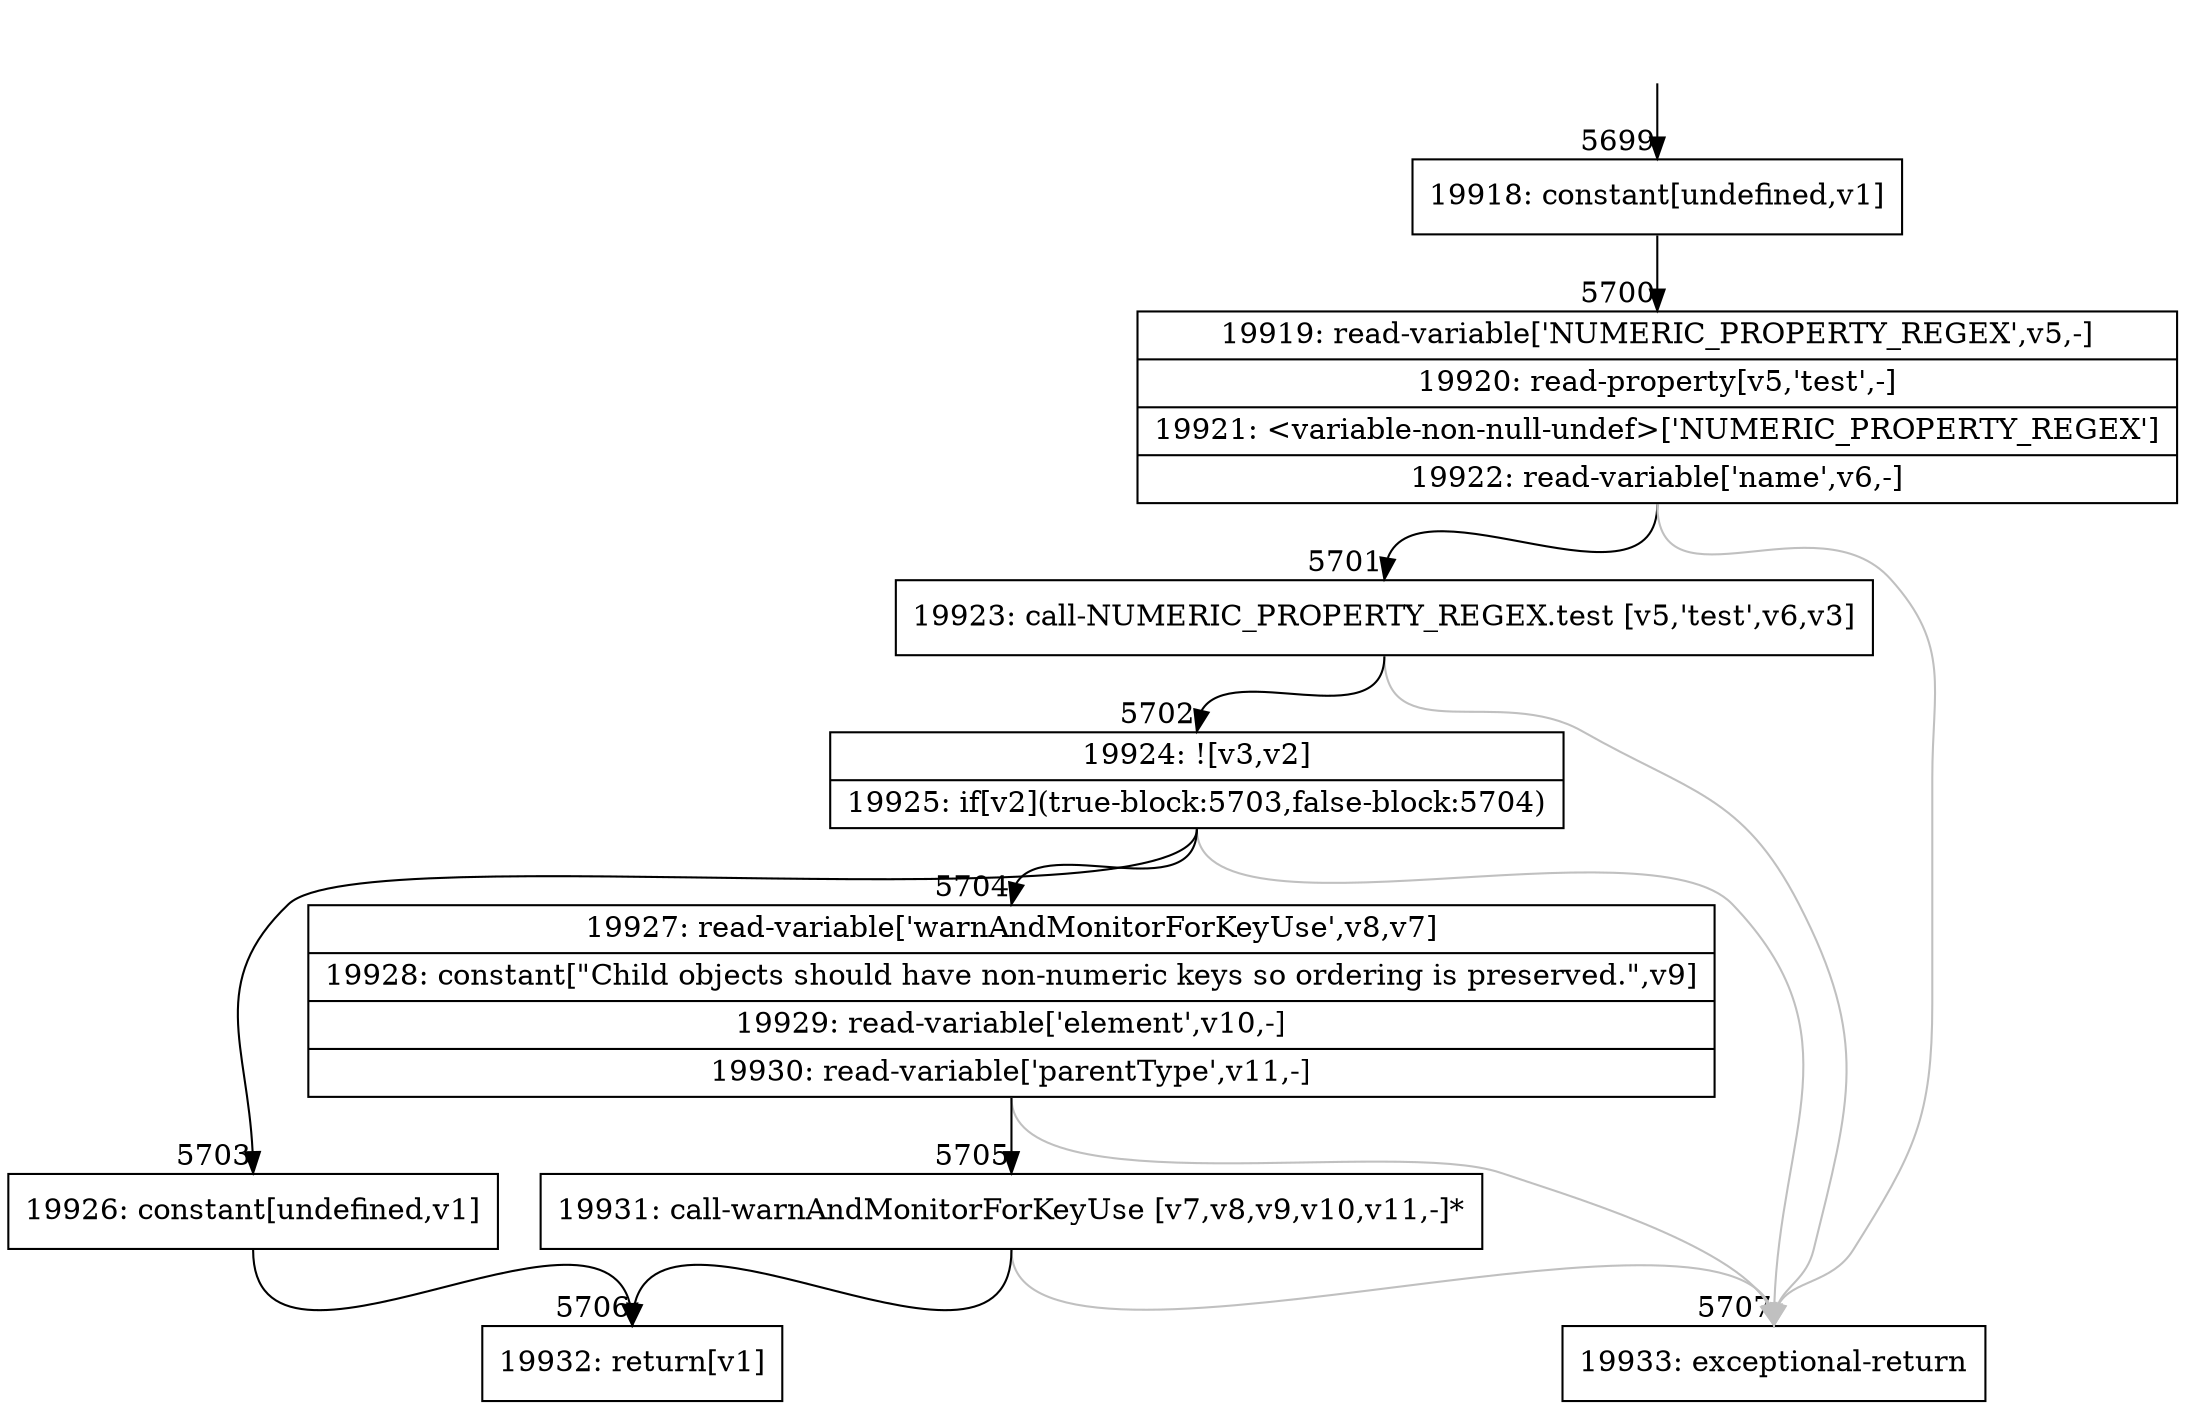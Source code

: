 digraph {
rankdir="TD"
BB_entry386[shape=none,label=""];
BB_entry386 -> BB5699 [tailport=s, headport=n, headlabel="    5699"]
BB5699 [shape=record label="{19918: constant[undefined,v1]}" ] 
BB5699 -> BB5700 [tailport=s, headport=n, headlabel="      5700"]
BB5700 [shape=record label="{19919: read-variable['NUMERIC_PROPERTY_REGEX',v5,-]|19920: read-property[v5,'test',-]|19921: \<variable-non-null-undef\>['NUMERIC_PROPERTY_REGEX']|19922: read-variable['name',v6,-]}" ] 
BB5700 -> BB5701 [tailport=s, headport=n, headlabel="      5701"]
BB5700 -> BB5707 [tailport=s, headport=n, color=gray, headlabel="      5707"]
BB5701 [shape=record label="{19923: call-NUMERIC_PROPERTY_REGEX.test [v5,'test',v6,v3]}" ] 
BB5701 -> BB5702 [tailport=s, headport=n, headlabel="      5702"]
BB5701 -> BB5707 [tailport=s, headport=n, color=gray]
BB5702 [shape=record label="{19924: ![v3,v2]|19925: if[v2](true-block:5703,false-block:5704)}" ] 
BB5702 -> BB5703 [tailport=s, headport=n, headlabel="      5703"]
BB5702 -> BB5704 [tailport=s, headport=n, headlabel="      5704"]
BB5702 -> BB5707 [tailport=s, headport=n, color=gray]
BB5703 [shape=record label="{19926: constant[undefined,v1]}" ] 
BB5703 -> BB5706 [tailport=s, headport=n, headlabel="      5706"]
BB5704 [shape=record label="{19927: read-variable['warnAndMonitorForKeyUse',v8,v7]|19928: constant[\"Child objects should have non-numeric keys so ordering is preserved.\",v9]|19929: read-variable['element',v10,-]|19930: read-variable['parentType',v11,-]}" ] 
BB5704 -> BB5705 [tailport=s, headport=n, headlabel="      5705"]
BB5704 -> BB5707 [tailport=s, headport=n, color=gray]
BB5705 [shape=record label="{19931: call-warnAndMonitorForKeyUse [v7,v8,v9,v10,v11,-]*}" ] 
BB5705 -> BB5706 [tailport=s, headport=n]
BB5705 -> BB5707 [tailport=s, headport=n, color=gray]
BB5706 [shape=record label="{19932: return[v1]}" ] 
BB5707 [shape=record label="{19933: exceptional-return}" ] 
//#$~ 10228
}
